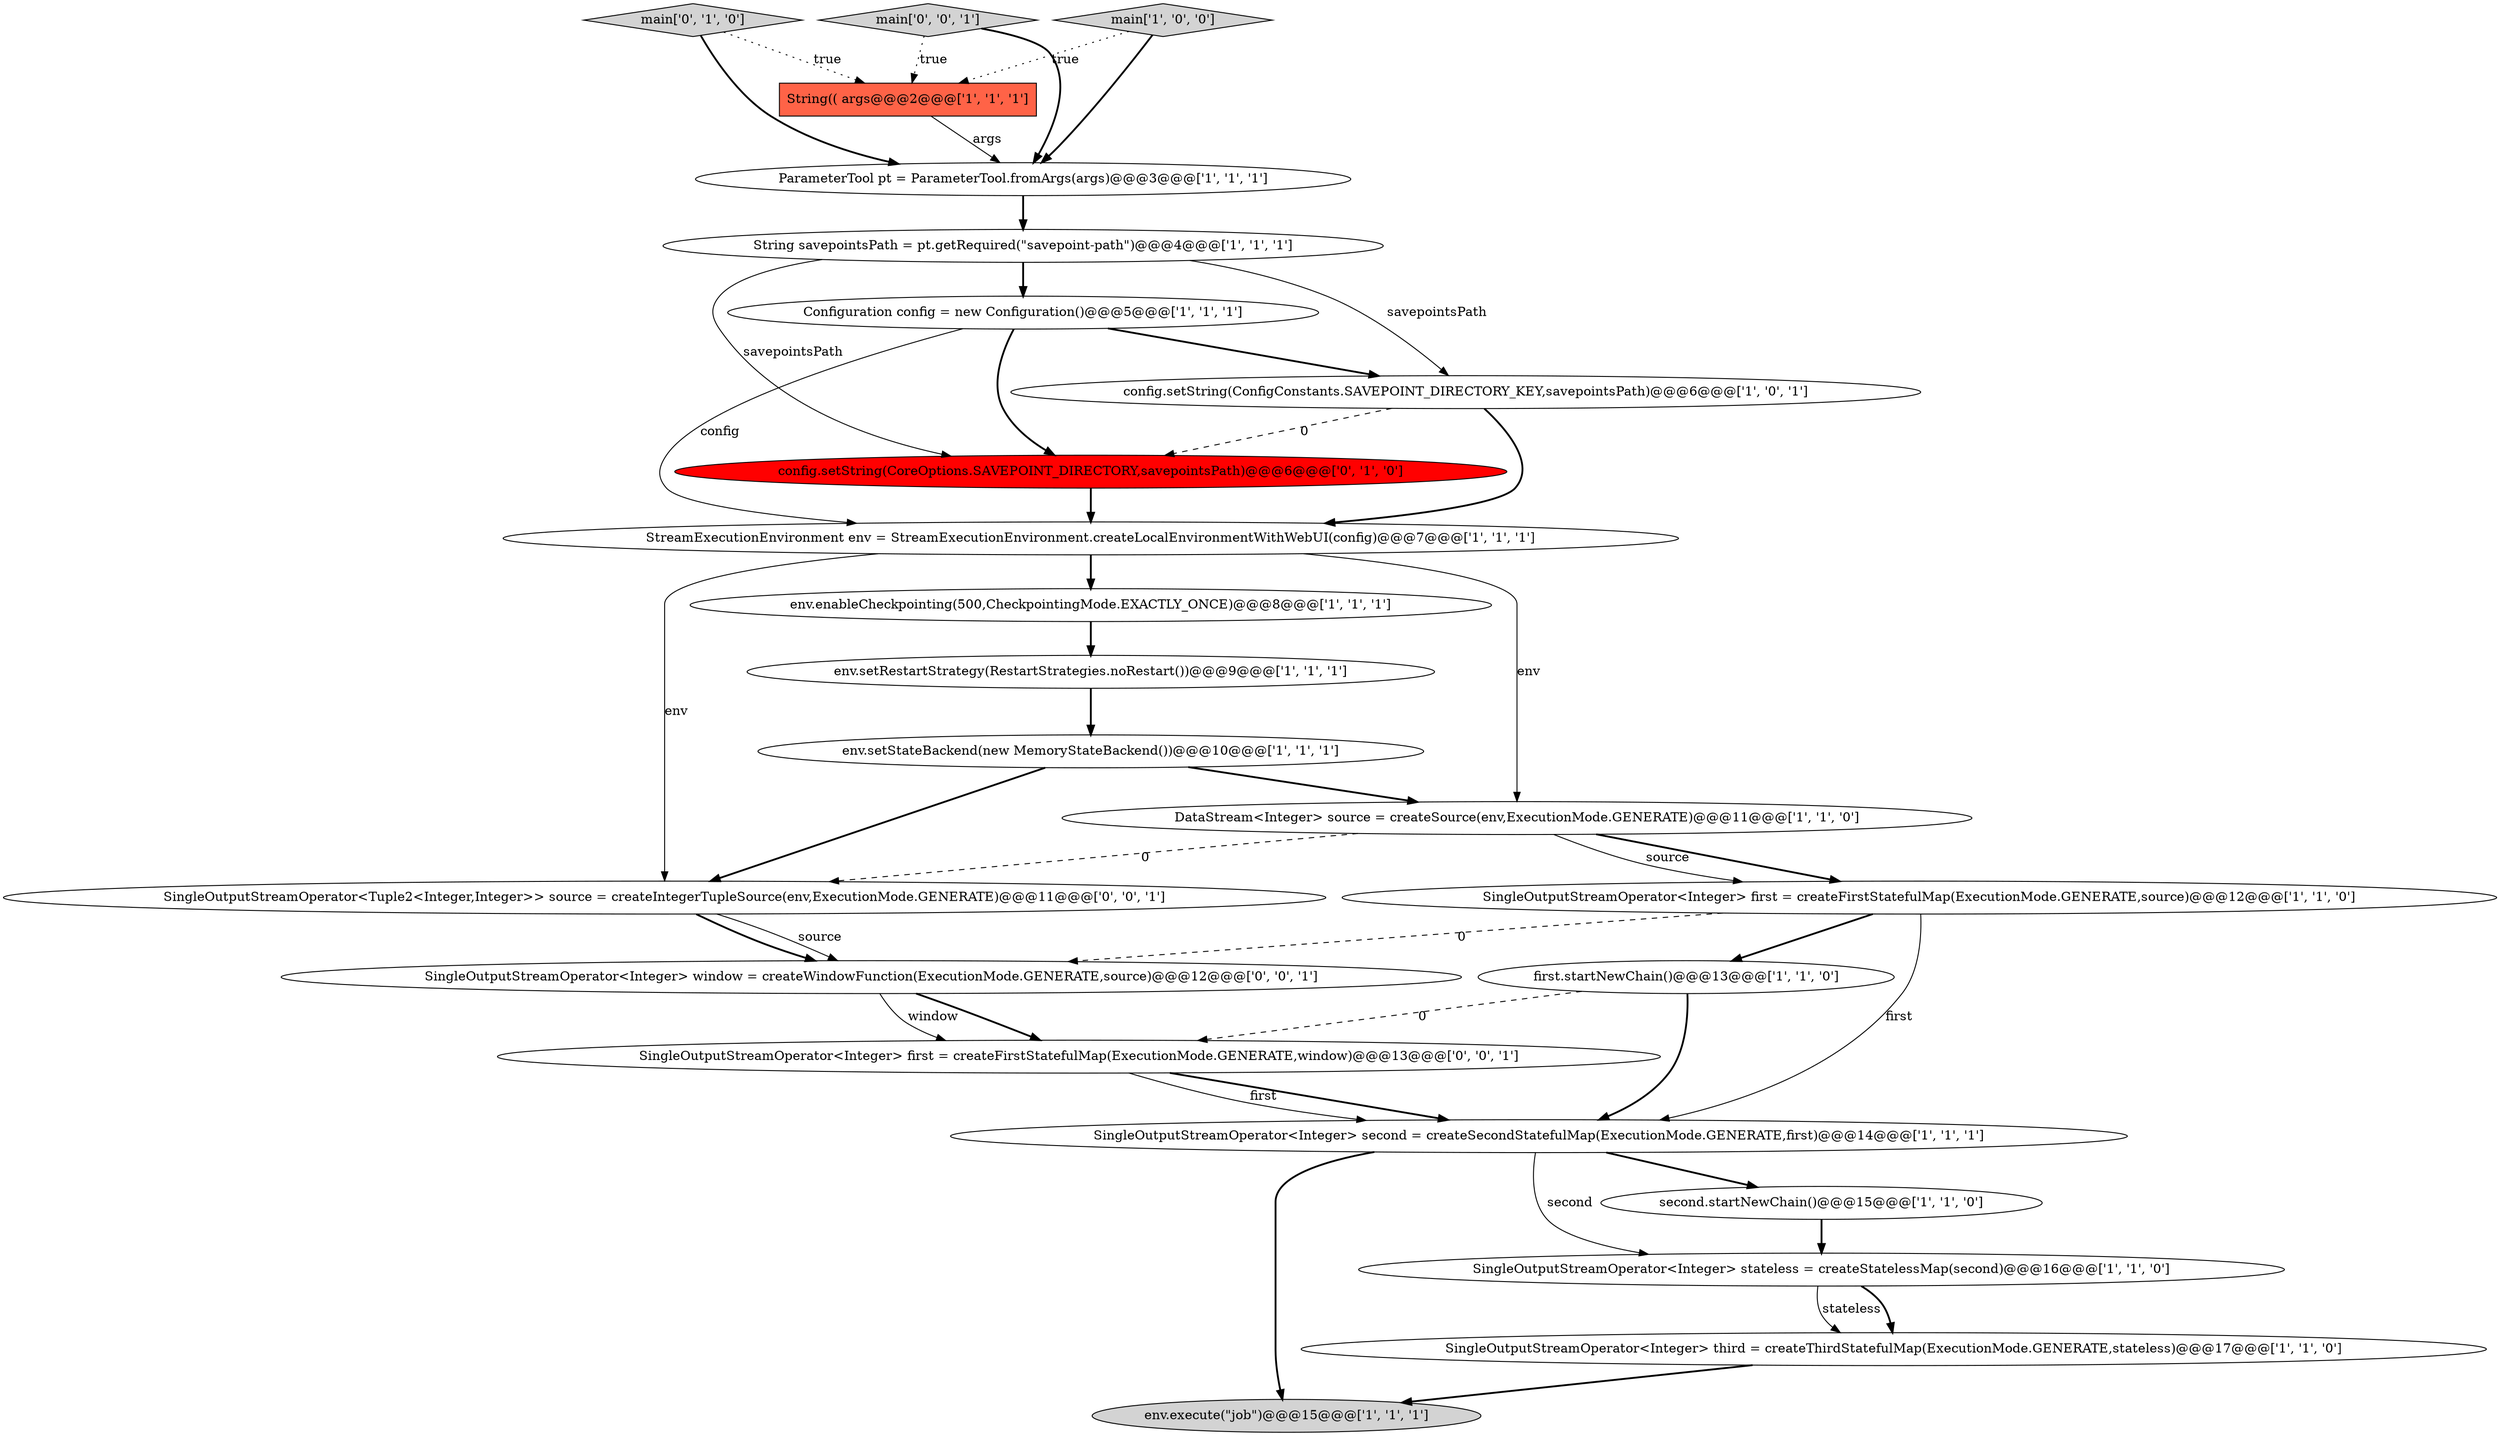 digraph {
16 [style = filled, label = "SingleOutputStreamOperator<Integer> second = createSecondStatefulMap(ExecutionMode.GENERATE,first)@@@14@@@['1', '1', '1']", fillcolor = white, shape = ellipse image = "AAA0AAABBB1BBB"];
11 [style = filled, label = "first.startNewChain()@@@13@@@['1', '1', '0']", fillcolor = white, shape = ellipse image = "AAA0AAABBB1BBB"];
9 [style = filled, label = "env.setStateBackend(new MemoryStateBackend())@@@10@@@['1', '1', '1']", fillcolor = white, shape = ellipse image = "AAA0AAABBB1BBB"];
6 [style = filled, label = "String savepointsPath = pt.getRequired(\"savepoint-path\")@@@4@@@['1', '1', '1']", fillcolor = white, shape = ellipse image = "AAA0AAABBB1BBB"];
19 [style = filled, label = "config.setString(CoreOptions.SAVEPOINT_DIRECTORY,savepointsPath)@@@6@@@['0', '1', '0']", fillcolor = red, shape = ellipse image = "AAA1AAABBB2BBB"];
18 [style = filled, label = "main['0', '1', '0']", fillcolor = lightgray, shape = diamond image = "AAA0AAABBB2BBB"];
0 [style = filled, label = "SingleOutputStreamOperator<Integer> third = createThirdStatefulMap(ExecutionMode.GENERATE,stateless)@@@17@@@['1', '1', '0']", fillcolor = white, shape = ellipse image = "AAA0AAABBB1BBB"];
5 [style = filled, label = "config.setString(ConfigConstants.SAVEPOINT_DIRECTORY_KEY,savepointsPath)@@@6@@@['1', '0', '1']", fillcolor = white, shape = ellipse image = "AAA0AAABBB1BBB"];
3 [style = filled, label = "StreamExecutionEnvironment env = StreamExecutionEnvironment.createLocalEnvironmentWithWebUI(config)@@@7@@@['1', '1', '1']", fillcolor = white, shape = ellipse image = "AAA0AAABBB1BBB"];
23 [style = filled, label = "SingleOutputStreamOperator<Integer> first = createFirstStatefulMap(ExecutionMode.GENERATE,window)@@@13@@@['0', '0', '1']", fillcolor = white, shape = ellipse image = "AAA0AAABBB3BBB"];
1 [style = filled, label = "env.setRestartStrategy(RestartStrategies.noRestart())@@@9@@@['1', '1', '1']", fillcolor = white, shape = ellipse image = "AAA0AAABBB1BBB"];
21 [style = filled, label = "main['0', '0', '1']", fillcolor = lightgray, shape = diamond image = "AAA0AAABBB3BBB"];
7 [style = filled, label = "main['1', '0', '0']", fillcolor = lightgray, shape = diamond image = "AAA0AAABBB1BBB"];
20 [style = filled, label = "SingleOutputStreamOperator<Integer> window = createWindowFunction(ExecutionMode.GENERATE,source)@@@12@@@['0', '0', '1']", fillcolor = white, shape = ellipse image = "AAA0AAABBB3BBB"];
14 [style = filled, label = "SingleOutputStreamOperator<Integer> stateless = createStatelessMap(second)@@@16@@@['1', '1', '0']", fillcolor = white, shape = ellipse image = "AAA0AAABBB1BBB"];
8 [style = filled, label = "Configuration config = new Configuration()@@@5@@@['1', '1', '1']", fillcolor = white, shape = ellipse image = "AAA0AAABBB1BBB"];
17 [style = filled, label = "env.enableCheckpointing(500,CheckpointingMode.EXACTLY_ONCE)@@@8@@@['1', '1', '1']", fillcolor = white, shape = ellipse image = "AAA0AAABBB1BBB"];
4 [style = filled, label = "env.execute(\"job\")@@@15@@@['1', '1', '1']", fillcolor = lightgray, shape = ellipse image = "AAA0AAABBB1BBB"];
10 [style = filled, label = "second.startNewChain()@@@15@@@['1', '1', '0']", fillcolor = white, shape = ellipse image = "AAA0AAABBB1BBB"];
13 [style = filled, label = "SingleOutputStreamOperator<Integer> first = createFirstStatefulMap(ExecutionMode.GENERATE,source)@@@12@@@['1', '1', '0']", fillcolor = white, shape = ellipse image = "AAA0AAABBB1BBB"];
2 [style = filled, label = "ParameterTool pt = ParameterTool.fromArgs(args)@@@3@@@['1', '1', '1']", fillcolor = white, shape = ellipse image = "AAA0AAABBB1BBB"];
12 [style = filled, label = "String(( args@@@2@@@['1', '1', '1']", fillcolor = tomato, shape = box image = "AAA0AAABBB1BBB"];
15 [style = filled, label = "DataStream<Integer> source = createSource(env,ExecutionMode.GENERATE)@@@11@@@['1', '1', '0']", fillcolor = white, shape = ellipse image = "AAA0AAABBB1BBB"];
22 [style = filled, label = "SingleOutputStreamOperator<Tuple2<Integer,Integer>> source = createIntegerTupleSource(env,ExecutionMode.GENERATE)@@@11@@@['0', '0', '1']", fillcolor = white, shape = ellipse image = "AAA0AAABBB3BBB"];
9->22 [style = bold, label=""];
5->3 [style = bold, label=""];
13->16 [style = solid, label="first"];
11->16 [style = bold, label=""];
21->12 [style = dotted, label="true"];
23->16 [style = bold, label=""];
15->13 [style = bold, label=""];
23->16 [style = solid, label="first"];
17->1 [style = bold, label=""];
10->14 [style = bold, label=""];
16->10 [style = bold, label=""];
16->14 [style = solid, label="second"];
2->6 [style = bold, label=""];
8->19 [style = bold, label=""];
13->20 [style = dashed, label="0"];
6->19 [style = solid, label="savepointsPath"];
11->23 [style = dashed, label="0"];
12->2 [style = solid, label="args"];
18->2 [style = bold, label=""];
14->0 [style = solid, label="stateless"];
13->11 [style = bold, label=""];
15->22 [style = dashed, label="0"];
1->9 [style = bold, label=""];
7->12 [style = dotted, label="true"];
21->2 [style = bold, label=""];
22->20 [style = solid, label="source"];
18->12 [style = dotted, label="true"];
20->23 [style = bold, label=""];
8->5 [style = bold, label=""];
14->0 [style = bold, label=""];
22->20 [style = bold, label=""];
0->4 [style = bold, label=""];
20->23 [style = solid, label="window"];
9->15 [style = bold, label=""];
3->15 [style = solid, label="env"];
7->2 [style = bold, label=""];
6->8 [style = bold, label=""];
3->22 [style = solid, label="env"];
3->17 [style = bold, label=""];
16->4 [style = bold, label=""];
5->19 [style = dashed, label="0"];
8->3 [style = solid, label="config"];
19->3 [style = bold, label=""];
15->13 [style = solid, label="source"];
6->5 [style = solid, label="savepointsPath"];
}
